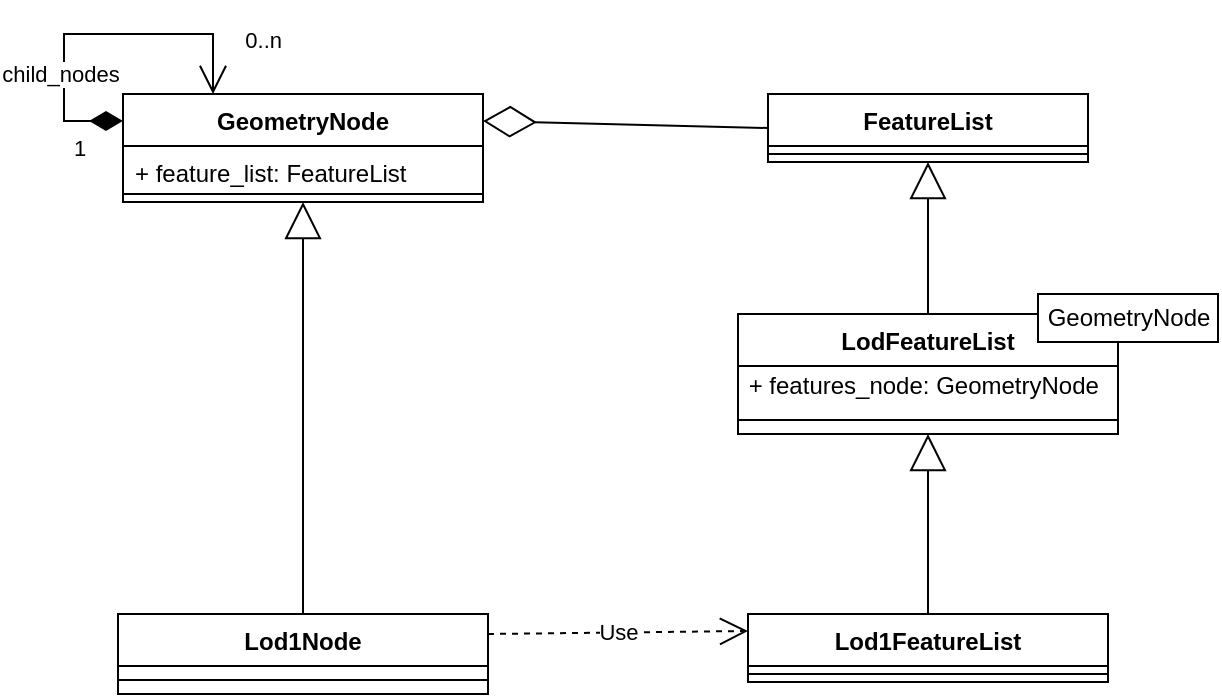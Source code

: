 <mxfile version="16.6.4"><diagram id="_-cC1GrMQeK_aMxynYzq" name="Page-1"><mxGraphModel dx="1422" dy="744" grid="1" gridSize="10" guides="1" tooltips="1" connect="1" arrows="1" fold="1" page="1" pageScale="1" pageWidth="827" pageHeight="1169" math="0" shadow="0"><root><mxCell id="0"/><mxCell id="1" parent="0"/><mxCell id="k6T7_DRxZomrxqY5aT0j-1" value="GeometryNode" style="swimlane;fontStyle=1;align=center;verticalAlign=top;childLayout=stackLayout;horizontal=1;startSize=26;horizontalStack=0;resizeParent=1;resizeParentMax=0;resizeLast=0;collapsible=1;marginBottom=0;rounded=0;swimlaneLine=1;sketch=0;shadow=0;glass=0;noLabel=0;expand=1;" vertex="1" parent="1"><mxGeometry x="72.5" y="170" width="180" height="54" as="geometry"/></mxCell><mxCell id="k6T7_DRxZomrxqY5aT0j-2" value="+ feature_list: FeatureList&#xA; &#xA;" style="text;strokeColor=none;fillColor=none;align=left;verticalAlign=top;spacingLeft=4;spacingRight=4;overflow=hidden;rotatable=0;points=[[0,0.5],[1,0.5]];portConstraint=eastwest;" vertex="1" parent="k6T7_DRxZomrxqY5aT0j-1"><mxGeometry y="26" width="180" height="20" as="geometry"/></mxCell><mxCell id="k6T7_DRxZomrxqY5aT0j-3" value="" style="line;strokeWidth=1;fillColor=none;align=left;verticalAlign=middle;spacingTop=-1;spacingLeft=3;spacingRight=3;rotatable=0;labelPosition=right;points=[];portConstraint=eastwest;" vertex="1" parent="k6T7_DRxZomrxqY5aT0j-1"><mxGeometry y="46" width="180" height="8" as="geometry"/></mxCell><mxCell id="k6T7_DRxZomrxqY5aT0j-11" value="Lod1Node" style="swimlane;fontStyle=1;align=center;verticalAlign=top;childLayout=stackLayout;horizontal=1;startSize=26;horizontalStack=0;resizeParent=1;resizeParentMax=0;resizeLast=0;collapsible=1;marginBottom=0;" vertex="1" parent="1"><mxGeometry x="70" y="430" width="185" height="40" as="geometry"/></mxCell><mxCell id="k6T7_DRxZomrxqY5aT0j-13" value="" style="line;strokeWidth=1;fillColor=none;align=left;verticalAlign=middle;spacingTop=-1;spacingLeft=3;spacingRight=3;rotatable=0;labelPosition=right;points=[];portConstraint=eastwest;" vertex="1" parent="k6T7_DRxZomrxqY5aT0j-11"><mxGeometry y="26" width="185" height="14" as="geometry"/></mxCell><mxCell id="k6T7_DRxZomrxqY5aT0j-14" value="Lod1FeatureList" style="swimlane;fontStyle=1;align=center;verticalAlign=top;childLayout=stackLayout;horizontal=1;startSize=26;horizontalStack=0;resizeParent=1;resizeParentMax=0;resizeLast=0;collapsible=1;marginBottom=0;" vertex="1" parent="1"><mxGeometry x="385" y="430" width="180" height="34" as="geometry"/></mxCell><mxCell id="k6T7_DRxZomrxqY5aT0j-15" value="" style="line;strokeWidth=1;fillColor=none;align=left;verticalAlign=middle;spacingTop=-1;spacingLeft=3;spacingRight=3;rotatable=0;labelPosition=right;points=[];portConstraint=eastwest;" vertex="1" parent="k6T7_DRxZomrxqY5aT0j-14"><mxGeometry y="26" width="180" height="8" as="geometry"/></mxCell><mxCell id="k6T7_DRxZomrxqY5aT0j-16" value="LodFeatureList" style="swimlane;fontStyle=1;align=center;verticalAlign=top;childLayout=stackLayout;horizontal=1;startSize=26;horizontalStack=0;resizeParent=1;resizeParentMax=0;resizeLast=0;collapsible=1;marginBottom=0;" vertex="1" parent="1"><mxGeometry x="380" y="280" width="190" height="60" as="geometry"/></mxCell><mxCell id="k6T7_DRxZomrxqY5aT0j-17" value="&amp;nbsp;+ features_node: GeometryNode" style="text;html=1;align=left;verticalAlign=middle;resizable=0;points=[];autosize=1;strokeColor=none;fillColor=none;" vertex="1" parent="k6T7_DRxZomrxqY5aT0j-16"><mxGeometry y="26" width="190" height="20" as="geometry"/></mxCell><mxCell id="k6T7_DRxZomrxqY5aT0j-18" value="" style="line;strokeWidth=1;fillColor=none;align=left;verticalAlign=middle;spacingTop=-1;spacingLeft=3;spacingRight=3;rotatable=0;labelPosition=right;points=[];portConstraint=eastwest;" vertex="1" parent="k6T7_DRxZomrxqY5aT0j-16"><mxGeometry y="46" width="190" height="14" as="geometry"/></mxCell><mxCell id="k6T7_DRxZomrxqY5aT0j-22" value="" style="endArrow=block;endSize=16;endFill=0;html=1;rounded=0;labelBorderColor=none;strokeWidth=1;exitX=0.5;exitY=0;exitDx=0;exitDy=0;entryX=0.5;entryY=1;entryDx=0;entryDy=0;" edge="1" parent="1" source="k6T7_DRxZomrxqY5aT0j-11" target="k6T7_DRxZomrxqY5aT0j-1"><mxGeometry width="160" relative="1" as="geometry"><mxPoint x="350" y="368" as="sourcePoint"/><mxPoint x="163" y="250" as="targetPoint"/></mxGeometry></mxCell><mxCell id="k6T7_DRxZomrxqY5aT0j-24" value="" style="endArrow=block;endSize=16;endFill=0;html=1;rounded=0;labelBorderColor=none;strokeWidth=1;exitX=0.5;exitY=0;exitDx=0;exitDy=0;entryX=0.5;entryY=1;entryDx=0;entryDy=0;entryPerimeter=0;" edge="1" parent="1" source="k6T7_DRxZomrxqY5aT0j-16" target="k6T7_DRxZomrxqY5aT0j-28"><mxGeometry width="160" relative="1" as="geometry"><mxPoint x="820" y="422" as="sourcePoint"/><mxPoint x="650" y="264" as="targetPoint"/></mxGeometry></mxCell><mxCell id="k6T7_DRxZomrxqY5aT0j-25" value="" style="endArrow=block;endSize=16;endFill=0;html=1;rounded=0;labelBorderColor=none;strokeWidth=1;exitX=0.5;exitY=0;exitDx=0;exitDy=0;entryX=0.5;entryY=1;entryDx=0;entryDy=0;" edge="1" parent="1" source="k6T7_DRxZomrxqY5aT0j-14" target="k6T7_DRxZomrxqY5aT0j-16"><mxGeometry width="160" relative="1" as="geometry"><mxPoint x="555" y="484" as="sourcePoint"/><mxPoint x="460" y="394" as="targetPoint"/><Array as="points"/></mxGeometry></mxCell><mxCell id="k6T7_DRxZomrxqY5aT0j-27" value="FeatureList" style="swimlane;fontStyle=1;align=center;verticalAlign=top;childLayout=stackLayout;horizontal=1;startSize=26;horizontalStack=0;resizeParent=1;resizeParentMax=0;resizeLast=0;collapsible=1;marginBottom=0;rounded=0;" vertex="1" parent="1"><mxGeometry x="395" y="170" width="160" height="34" as="geometry"/></mxCell><mxCell id="k6T7_DRxZomrxqY5aT0j-28" value="" style="line;strokeWidth=1;fillColor=none;align=left;verticalAlign=middle;spacingTop=-1;spacingLeft=3;spacingRight=3;rotatable=0;labelPosition=right;points=[];portConstraint=eastwest;rounded=0;" vertex="1" parent="k6T7_DRxZomrxqY5aT0j-27"><mxGeometry y="26" width="160" height="8" as="geometry"/></mxCell><mxCell id="k6T7_DRxZomrxqY5aT0j-4" value="" style="endArrow=open;html=1;endSize=12;startArrow=diamondThin;startSize=14;startFill=1;edgeStyle=orthogonalEdgeStyle;rounded=0;labelBorderColor=none;strokeWidth=1;exitX=0;exitY=0.25;exitDx=0;exitDy=0;entryX=0.25;entryY=0;entryDx=0;entryDy=0;" edge="1" parent="1" source="k6T7_DRxZomrxqY5aT0j-1" target="k6T7_DRxZomrxqY5aT0j-1"><mxGeometry relative="1" as="geometry"><mxPoint x="32.5" y="170" as="sourcePoint"/><mxPoint x="142.5" y="150" as="targetPoint"/><Array as="points"><mxPoint x="43" y="184"/><mxPoint x="43" y="140"/><mxPoint x="118" y="140"/></Array></mxGeometry></mxCell><mxCell id="k6T7_DRxZomrxqY5aT0j-5" value="1" style="edgeLabel;resizable=0;html=1;align=left;verticalAlign=top;rounded=0;" connectable="0" vertex="1" parent="k6T7_DRxZomrxqY5aT0j-4"><mxGeometry x="-1" relative="1" as="geometry"><mxPoint x="-27" as="offset"/></mxGeometry></mxCell><mxCell id="k6T7_DRxZomrxqY5aT0j-6" value="0..n" style="edgeLabel;resizable=0;html=1;align=right;verticalAlign=top;rounded=0;" connectable="0" vertex="1" parent="k6T7_DRxZomrxqY5aT0j-4"><mxGeometry x="1" relative="1" as="geometry"><mxPoint x="35" y="-40" as="offset"/></mxGeometry></mxCell><mxCell id="k6T7_DRxZomrxqY5aT0j-7" value="&lt;div&gt;child_nodes&lt;/div&gt;" style="edgeLabel;html=1;align=center;verticalAlign=middle;resizable=0;points=[];" vertex="1" connectable="0" parent="k6T7_DRxZomrxqY5aT0j-4"><mxGeometry x="-0.004" relative="1" as="geometry"><mxPoint x="-18" y="20" as="offset"/></mxGeometry></mxCell><mxCell id="k6T7_DRxZomrxqY5aT0j-34" value="" style="endArrow=diamondThin;endFill=0;endSize=24;html=1;rounded=0;entryX=1;entryY=0.25;entryDx=0;entryDy=0;exitX=0;exitY=0.5;exitDx=0;exitDy=0;" edge="1" parent="1" source="k6T7_DRxZomrxqY5aT0j-27" target="k6T7_DRxZomrxqY5aT0j-1"><mxGeometry width="160" relative="1" as="geometry"><mxPoint x="220" y="610" as="sourcePoint"/><mxPoint x="380" y="610" as="targetPoint"/></mxGeometry></mxCell><mxCell id="k6T7_DRxZomrxqY5aT0j-35" value="GeometryNode" style="html=1;" vertex="1" parent="1"><mxGeometry x="530" y="270" width="90" height="24" as="geometry"/></mxCell><mxCell id="k6T7_DRxZomrxqY5aT0j-36" value="Use" style="endArrow=open;endSize=12;dashed=1;html=1;rounded=0;fontSize=11;exitX=1;exitY=0.25;exitDx=0;exitDy=0;entryX=0;entryY=0.25;entryDx=0;entryDy=0;" edge="1" parent="1" source="k6T7_DRxZomrxqY5aT0j-11" target="k6T7_DRxZomrxqY5aT0j-14"><mxGeometry width="160" relative="1" as="geometry"><mxPoint x="260" y="560" as="sourcePoint"/><mxPoint x="420" y="560" as="targetPoint"/></mxGeometry></mxCell></root></mxGraphModel></diagram></mxfile>